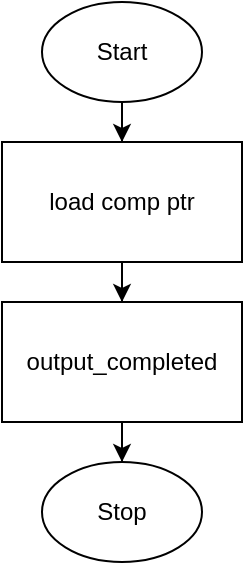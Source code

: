 <mxfile>
    <diagram id="oWmBNj533V1W1g-c0tNv" name="Page-1">
        <mxGraphModel dx="394" dy="319" grid="1" gridSize="10" guides="1" tooltips="1" connect="1" arrows="1" fold="1" page="1" pageScale="1" pageWidth="850" pageHeight="1100" math="0" shadow="0">
            <root>
                <mxCell id="0"/>
                <mxCell id="1" parent="0"/>
                <mxCell id="6" style="edgeStyle=orthogonalEdgeStyle;rounded=0;orthogonalLoop=1;jettySize=auto;html=1;entryX=0.5;entryY=0;entryDx=0;entryDy=0;" edge="1" parent="1" source="2" target="3">
                    <mxGeometry relative="1" as="geometry"/>
                </mxCell>
                <mxCell id="2" value="Start" style="ellipse;whiteSpace=wrap;html=1;" vertex="1" parent="1">
                    <mxGeometry x="240" width="80" height="50" as="geometry"/>
                </mxCell>
                <mxCell id="7" style="edgeStyle=orthogonalEdgeStyle;rounded=0;orthogonalLoop=1;jettySize=auto;html=1;" edge="1" parent="1" source="3" target="4">
                    <mxGeometry relative="1" as="geometry"/>
                </mxCell>
                <mxCell id="3" value="load comp ptr" style="rounded=0;whiteSpace=wrap;html=1;" vertex="1" parent="1">
                    <mxGeometry x="220" y="70" width="120" height="60" as="geometry"/>
                </mxCell>
                <mxCell id="8" style="edgeStyle=orthogonalEdgeStyle;rounded=0;orthogonalLoop=1;jettySize=auto;html=1;" edge="1" parent="1" source="4" target="5">
                    <mxGeometry relative="1" as="geometry"/>
                </mxCell>
                <mxCell id="4" value="output_completed" style="rounded=0;whiteSpace=wrap;html=1;" vertex="1" parent="1">
                    <mxGeometry x="220" y="150" width="120" height="60" as="geometry"/>
                </mxCell>
                <mxCell id="5" value="Stop" style="ellipse;whiteSpace=wrap;html=1;" vertex="1" parent="1">
                    <mxGeometry x="240" y="230" width="80" height="50" as="geometry"/>
                </mxCell>
            </root>
        </mxGraphModel>
    </diagram>
</mxfile>